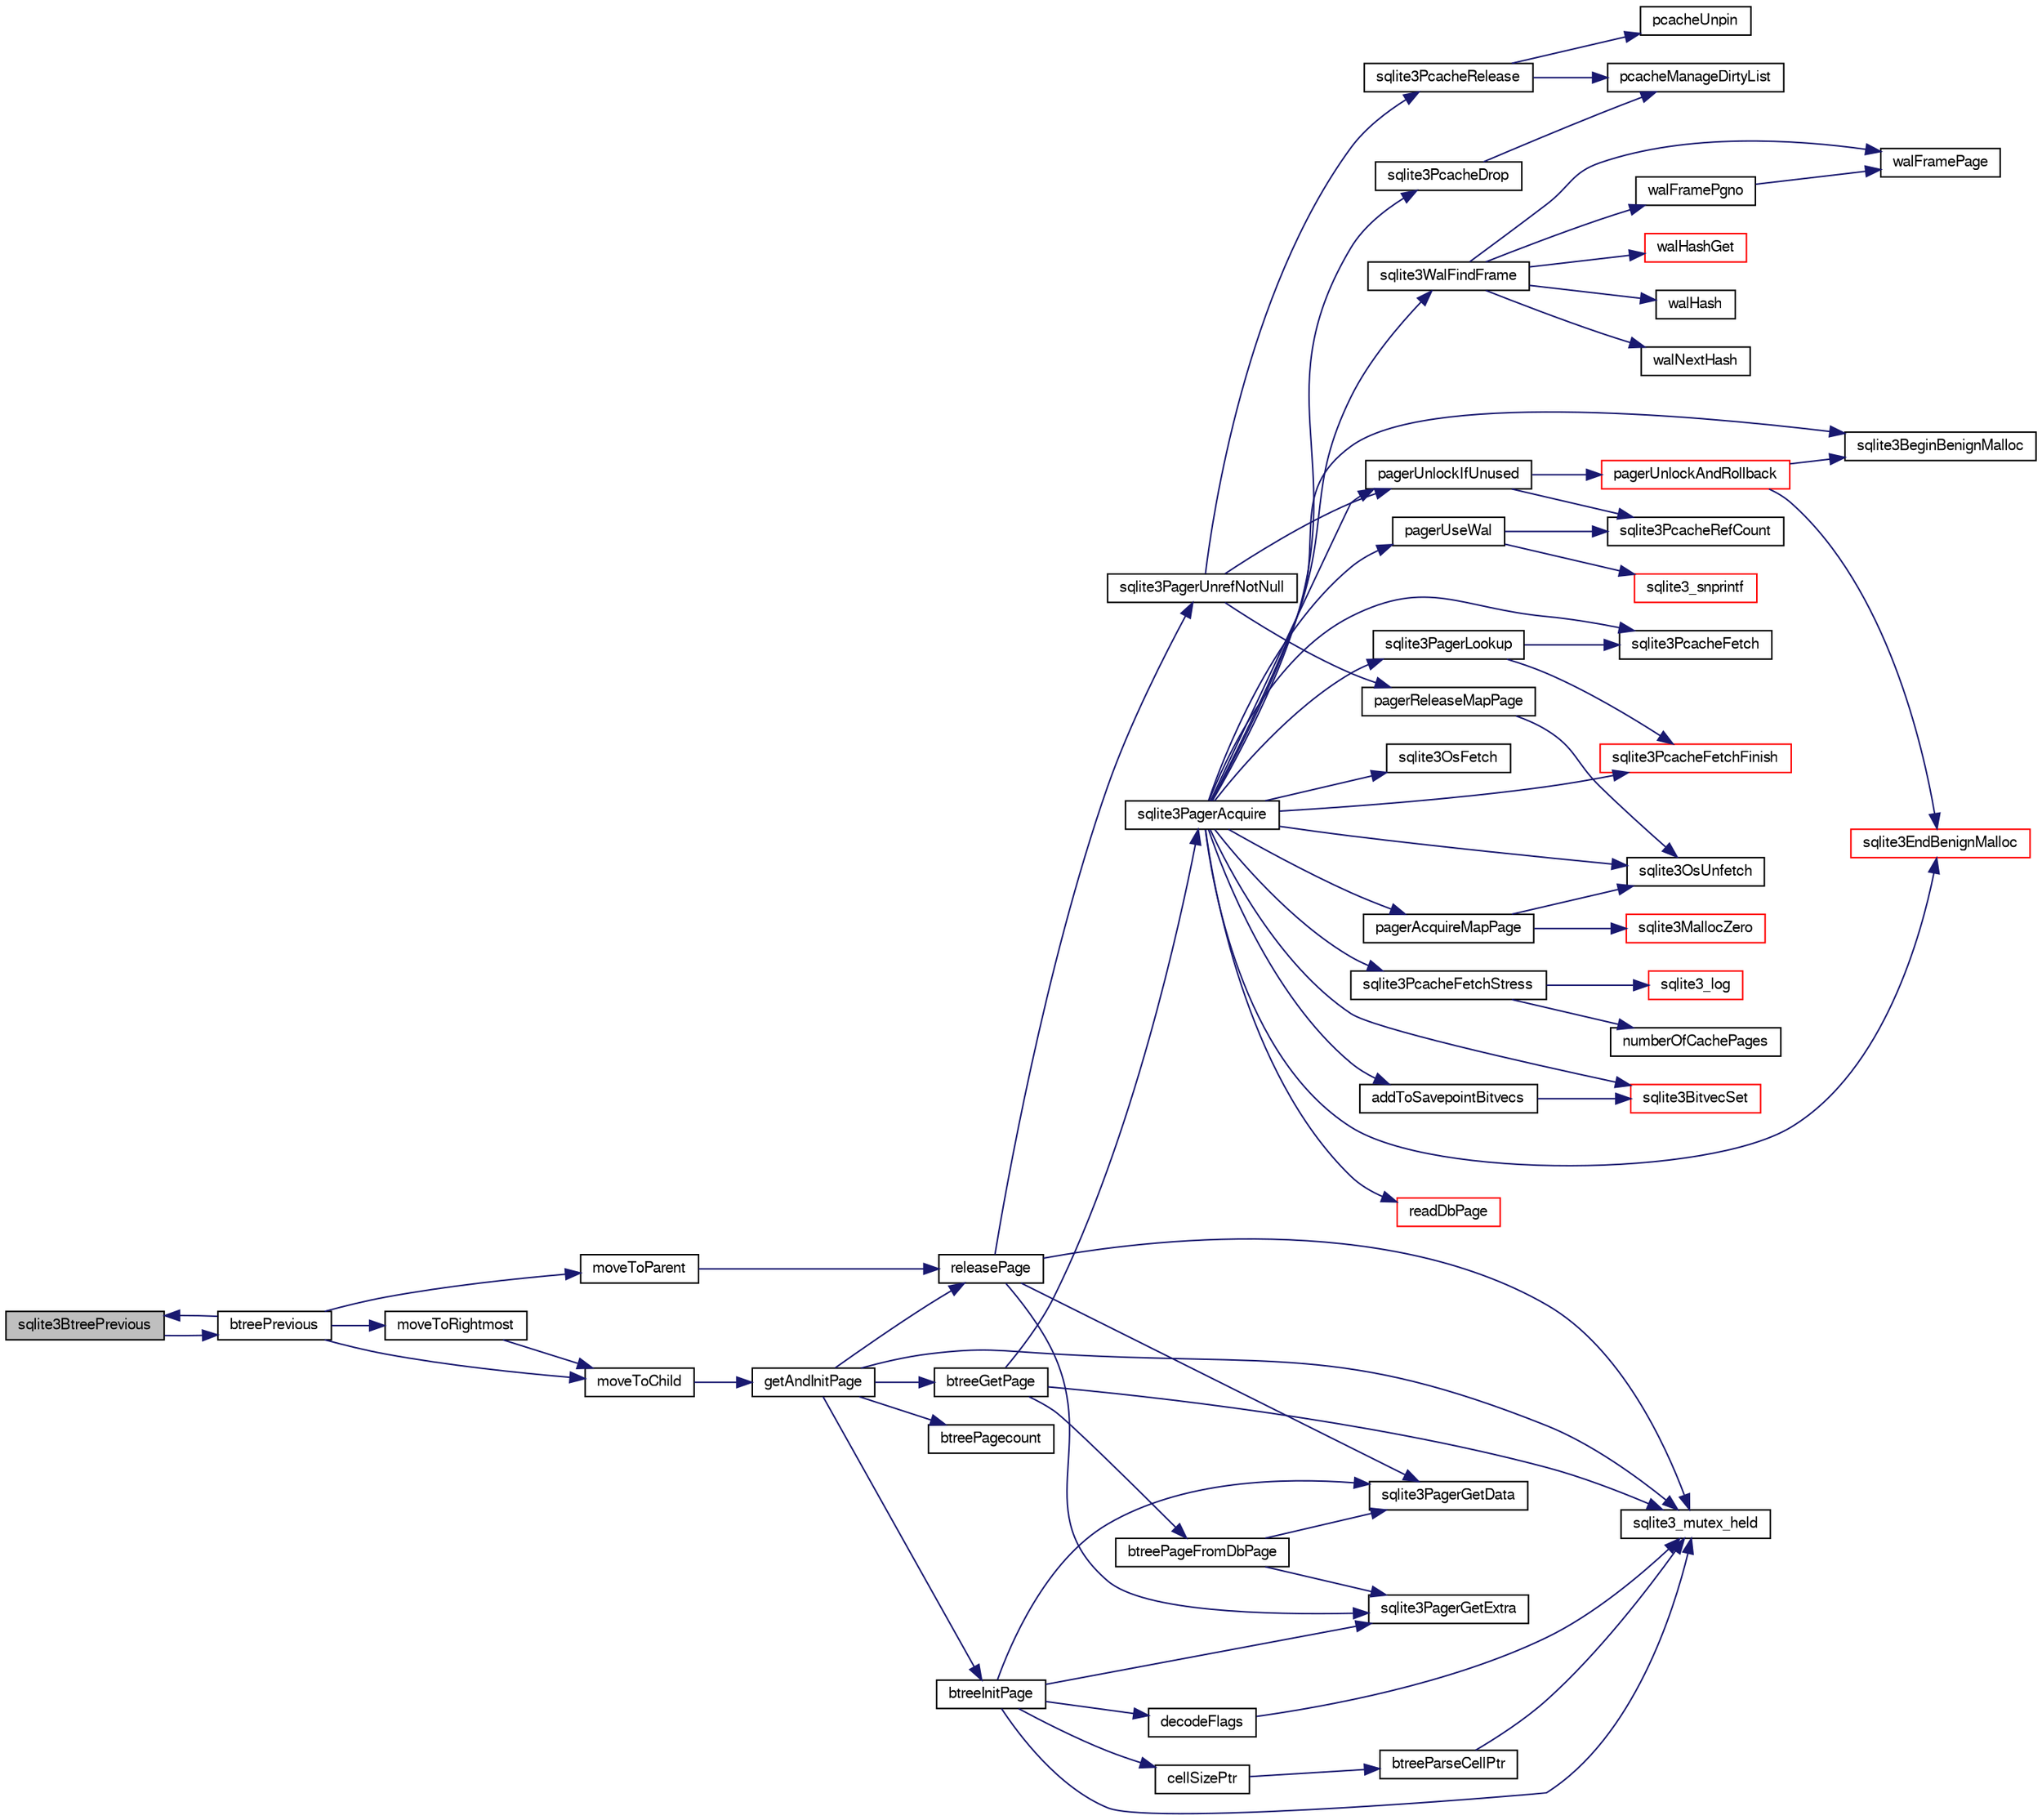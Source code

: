 digraph "sqlite3BtreePrevious"
{
  edge [fontname="FreeSans",fontsize="10",labelfontname="FreeSans",labelfontsize="10"];
  node [fontname="FreeSans",fontsize="10",shape=record];
  rankdir="LR";
  Node462348 [label="sqlite3BtreePrevious",height=0.2,width=0.4,color="black", fillcolor="grey75", style="filled", fontcolor="black"];
  Node462348 -> Node462349 [color="midnightblue",fontsize="10",style="solid",fontname="FreeSans"];
  Node462349 [label="btreePrevious",height=0.2,width=0.4,color="black", fillcolor="white", style="filled",URL="$sqlite3_8c.html#a6b41260c8b5d49d50962296ee829b244"];
  Node462349 -> Node462350 [color="midnightblue",fontsize="10",style="solid",fontname="FreeSans"];
  Node462350 [label="moveToChild",height=0.2,width=0.4,color="black", fillcolor="white", style="filled",URL="$sqlite3_8c.html#a1dbea539dd841af085ba1e1390922237"];
  Node462350 -> Node462351 [color="midnightblue",fontsize="10",style="solid",fontname="FreeSans"];
  Node462351 [label="getAndInitPage",height=0.2,width=0.4,color="black", fillcolor="white", style="filled",URL="$sqlite3_8c.html#ae85122d12808231a8d58459440a405ab"];
  Node462351 -> Node462352 [color="midnightblue",fontsize="10",style="solid",fontname="FreeSans"];
  Node462352 [label="sqlite3_mutex_held",height=0.2,width=0.4,color="black", fillcolor="white", style="filled",URL="$sqlite3_8c.html#acf77da68932b6bc163c5e68547ecc3e7"];
  Node462351 -> Node462353 [color="midnightblue",fontsize="10",style="solid",fontname="FreeSans"];
  Node462353 [label="btreePagecount",height=0.2,width=0.4,color="black", fillcolor="white", style="filled",URL="$sqlite3_8c.html#a9cc4ac11752c088db89d551ec1495a15"];
  Node462351 -> Node462354 [color="midnightblue",fontsize="10",style="solid",fontname="FreeSans"];
  Node462354 [label="btreeGetPage",height=0.2,width=0.4,color="black", fillcolor="white", style="filled",URL="$sqlite3_8c.html#ac59679e30ceb0190614fbd19a7feb6de"];
  Node462354 -> Node462352 [color="midnightblue",fontsize="10",style="solid",fontname="FreeSans"];
  Node462354 -> Node462355 [color="midnightblue",fontsize="10",style="solid",fontname="FreeSans"];
  Node462355 [label="sqlite3PagerAcquire",height=0.2,width=0.4,color="black", fillcolor="white", style="filled",URL="$sqlite3_8c.html#a22a53daafd2bd778cda390312651f994"];
  Node462355 -> Node462356 [color="midnightblue",fontsize="10",style="solid",fontname="FreeSans"];
  Node462356 [label="pagerUseWal",height=0.2,width=0.4,color="black", fillcolor="white", style="filled",URL="$sqlite3_8c.html#a31def80bfe1de9284d635ba190a5eb68"];
  Node462356 -> Node462357 [color="midnightblue",fontsize="10",style="solid",fontname="FreeSans"];
  Node462357 [label="sqlite3PcacheRefCount",height=0.2,width=0.4,color="black", fillcolor="white", style="filled",URL="$sqlite3_8c.html#adee2536d23ec9628e0883ccab03b3429"];
  Node462356 -> Node462358 [color="midnightblue",fontsize="10",style="solid",fontname="FreeSans"];
  Node462358 [label="sqlite3_snprintf",height=0.2,width=0.4,color="red", fillcolor="white", style="filled",URL="$sqlite3_8c.html#aa2695a752e971577f5784122f2013c40"];
  Node462355 -> Node462639 [color="midnightblue",fontsize="10",style="solid",fontname="FreeSans"];
  Node462639 [label="sqlite3WalFindFrame",height=0.2,width=0.4,color="black", fillcolor="white", style="filled",URL="$sqlite3_8c.html#a70d73def3adcc264f500a63178742708"];
  Node462639 -> Node462640 [color="midnightblue",fontsize="10",style="solid",fontname="FreeSans"];
  Node462640 [label="walFramePage",height=0.2,width=0.4,color="black", fillcolor="white", style="filled",URL="$sqlite3_8c.html#a067e7452317d6a1c19674376ae969f1f"];
  Node462639 -> Node462641 [color="midnightblue",fontsize="10",style="solid",fontname="FreeSans"];
  Node462641 [label="walHashGet",height=0.2,width=0.4,color="red", fillcolor="white", style="filled",URL="$sqlite3_8c.html#ae19bbc16575c591b6e0aee0aed2cfaf3"];
  Node462639 -> Node462646 [color="midnightblue",fontsize="10",style="solid",fontname="FreeSans"];
  Node462646 [label="walHash",height=0.2,width=0.4,color="black", fillcolor="white", style="filled",URL="$sqlite3_8c.html#a1d1aa852a3a505567009b451c23af38c"];
  Node462639 -> Node462647 [color="midnightblue",fontsize="10",style="solid",fontname="FreeSans"];
  Node462647 [label="walNextHash",height=0.2,width=0.4,color="black", fillcolor="white", style="filled",URL="$sqlite3_8c.html#a62e11e0d73d30dc749eb23c6d28904c1"];
  Node462639 -> Node462648 [color="midnightblue",fontsize="10",style="solid",fontname="FreeSans"];
  Node462648 [label="walFramePgno",height=0.2,width=0.4,color="black", fillcolor="white", style="filled",URL="$sqlite3_8c.html#a3fd5c9b2449525622e72f95ac5cbf218"];
  Node462648 -> Node462640 [color="midnightblue",fontsize="10",style="solid",fontname="FreeSans"];
  Node462355 -> Node462644 [color="midnightblue",fontsize="10",style="solid",fontname="FreeSans"];
  Node462644 [label="sqlite3OsFetch",height=0.2,width=0.4,color="black", fillcolor="white", style="filled",URL="$sqlite3_8c.html#ab5b9137b375d5d8a8c216a644056cba7"];
  Node462355 -> Node462649 [color="midnightblue",fontsize="10",style="solid",fontname="FreeSans"];
  Node462649 [label="sqlite3PagerLookup",height=0.2,width=0.4,color="black", fillcolor="white", style="filled",URL="$sqlite3_8c.html#a1252ec03814f64eed236cfb21094cafd"];
  Node462649 -> Node462650 [color="midnightblue",fontsize="10",style="solid",fontname="FreeSans"];
  Node462650 [label="sqlite3PcacheFetch",height=0.2,width=0.4,color="black", fillcolor="white", style="filled",URL="$sqlite3_8c.html#a51a10151c5ec2c1c9e6fd615e95a3450"];
  Node462649 -> Node462651 [color="midnightblue",fontsize="10",style="solid",fontname="FreeSans"];
  Node462651 [label="sqlite3PcacheFetchFinish",height=0.2,width=0.4,color="red", fillcolor="white", style="filled",URL="$sqlite3_8c.html#a21f330cb082d63a111f64257e823a4b1"];
  Node462355 -> Node462653 [color="midnightblue",fontsize="10",style="solid",fontname="FreeSans"];
  Node462653 [label="pagerAcquireMapPage",height=0.2,width=0.4,color="black", fillcolor="white", style="filled",URL="$sqlite3_8c.html#affc12640bbd7572ae41f1943f3b8bb3b"];
  Node462653 -> Node462391 [color="midnightblue",fontsize="10",style="solid",fontname="FreeSans"];
  Node462391 [label="sqlite3MallocZero",height=0.2,width=0.4,color="red", fillcolor="white", style="filled",URL="$sqlite3_8c.html#ab3e07a30b9b5471f9f5e8f9cb7229934"];
  Node462653 -> Node462645 [color="midnightblue",fontsize="10",style="solid",fontname="FreeSans"];
  Node462645 [label="sqlite3OsUnfetch",height=0.2,width=0.4,color="black", fillcolor="white", style="filled",URL="$sqlite3_8c.html#abc0da72cb8b8989cf8708b572fe5fef4"];
  Node462355 -> Node462645 [color="midnightblue",fontsize="10",style="solid",fontname="FreeSans"];
  Node462355 -> Node462650 [color="midnightblue",fontsize="10",style="solid",fontname="FreeSans"];
  Node462355 -> Node462654 [color="midnightblue",fontsize="10",style="solid",fontname="FreeSans"];
  Node462654 [label="sqlite3PcacheFetchStress",height=0.2,width=0.4,color="black", fillcolor="white", style="filled",URL="$sqlite3_8c.html#a83644ab4d77e1649ae5336b659edb351"];
  Node462654 -> Node462408 [color="midnightblue",fontsize="10",style="solid",fontname="FreeSans"];
  Node462408 [label="sqlite3_log",height=0.2,width=0.4,color="red", fillcolor="white", style="filled",URL="$sqlite3_8c.html#a298c9699bf9c143662c6b1fec4b2dc3b"];
  Node462654 -> Node462655 [color="midnightblue",fontsize="10",style="solid",fontname="FreeSans"];
  Node462655 [label="numberOfCachePages",height=0.2,width=0.4,color="black", fillcolor="white", style="filled",URL="$sqlite3_8c.html#a0b88ce0be99c4ea2b2098317162fb590"];
  Node462355 -> Node462651 [color="midnightblue",fontsize="10",style="solid",fontname="FreeSans"];
  Node462355 -> Node462432 [color="midnightblue",fontsize="10",style="solid",fontname="FreeSans"];
  Node462432 [label="sqlite3BeginBenignMalloc",height=0.2,width=0.4,color="black", fillcolor="white", style="filled",URL="$sqlite3_8c.html#a3344c0e2b1b6df701a1cb326602fac14"];
  Node462355 -> Node462656 [color="midnightblue",fontsize="10",style="solid",fontname="FreeSans"];
  Node462656 [label="sqlite3BitvecSet",height=0.2,width=0.4,color="red", fillcolor="white", style="filled",URL="$sqlite3_8c.html#a1f3c6d64d5d889e451d6725b1eb458be"];
  Node462355 -> Node462658 [color="midnightblue",fontsize="10",style="solid",fontname="FreeSans"];
  Node462658 [label="addToSavepointBitvecs",height=0.2,width=0.4,color="black", fillcolor="white", style="filled",URL="$sqlite3_8c.html#aa2e9bb02bb6975d83ec875f0792792f0"];
  Node462658 -> Node462656 [color="midnightblue",fontsize="10",style="solid",fontname="FreeSans"];
  Node462355 -> Node462433 [color="midnightblue",fontsize="10",style="solid",fontname="FreeSans"];
  Node462433 [label="sqlite3EndBenignMalloc",height=0.2,width=0.4,color="red", fillcolor="white", style="filled",URL="$sqlite3_8c.html#a4582127cc64d483dc66c7acf9d8d8fbb"];
  Node462355 -> Node462659 [color="midnightblue",fontsize="10",style="solid",fontname="FreeSans"];
  Node462659 [label="readDbPage",height=0.2,width=0.4,color="red", fillcolor="white", style="filled",URL="$sqlite3_8c.html#a1c4cca64dd97dda37d9be9cac94941a0"];
  Node462355 -> Node462662 [color="midnightblue",fontsize="10",style="solid",fontname="FreeSans"];
  Node462662 [label="sqlite3PcacheDrop",height=0.2,width=0.4,color="black", fillcolor="white", style="filled",URL="$sqlite3_8c.html#a78667811e7a2a7e75117cd6ec9cf6486"];
  Node462662 -> Node462663 [color="midnightblue",fontsize="10",style="solid",fontname="FreeSans"];
  Node462663 [label="pcacheManageDirtyList",height=0.2,width=0.4,color="black", fillcolor="white", style="filled",URL="$sqlite3_8c.html#aae9bc2ddff700c30e5f9c80d531d6acc"];
  Node462355 -> Node462664 [color="midnightblue",fontsize="10",style="solid",fontname="FreeSans"];
  Node462664 [label="pagerUnlockIfUnused",height=0.2,width=0.4,color="black", fillcolor="white", style="filled",URL="$sqlite3_8c.html#abf547f4276efb6f10262f7fde1e4d065"];
  Node462664 -> Node462357 [color="midnightblue",fontsize="10",style="solid",fontname="FreeSans"];
  Node462664 -> Node462665 [color="midnightblue",fontsize="10",style="solid",fontname="FreeSans"];
  Node462665 [label="pagerUnlockAndRollback",height=0.2,width=0.4,color="red", fillcolor="white", style="filled",URL="$sqlite3_8c.html#a02d96b7bf62c3b13ba905d168914518c"];
  Node462665 -> Node462432 [color="midnightblue",fontsize="10",style="solid",fontname="FreeSans"];
  Node462665 -> Node462433 [color="midnightblue",fontsize="10",style="solid",fontname="FreeSans"];
  Node462354 -> Node462769 [color="midnightblue",fontsize="10",style="solid",fontname="FreeSans"];
  Node462769 [label="btreePageFromDbPage",height=0.2,width=0.4,color="black", fillcolor="white", style="filled",URL="$sqlite3_8c.html#a148c0bf09d4ef14a49e0e7a2c0506c80"];
  Node462769 -> Node462736 [color="midnightblue",fontsize="10",style="solid",fontname="FreeSans"];
  Node462736 [label="sqlite3PagerGetExtra",height=0.2,width=0.4,color="black", fillcolor="white", style="filled",URL="$sqlite3_8c.html#a48e879a6d20f06f27390973ab8d59bd7"];
  Node462769 -> Node462735 [color="midnightblue",fontsize="10",style="solid",fontname="FreeSans"];
  Node462735 [label="sqlite3PagerGetData",height=0.2,width=0.4,color="black", fillcolor="white", style="filled",URL="$sqlite3_8c.html#a9dd340e56fb4b7fad4df339595b8d8a2"];
  Node462351 -> Node462770 [color="midnightblue",fontsize="10",style="solid",fontname="FreeSans"];
  Node462770 [label="btreeInitPage",height=0.2,width=0.4,color="black", fillcolor="white", style="filled",URL="$sqlite3_8c.html#a3fbef3abda22e9a3f72c2873ec0b26a3"];
  Node462770 -> Node462352 [color="midnightblue",fontsize="10",style="solid",fontname="FreeSans"];
  Node462770 -> Node462736 [color="midnightblue",fontsize="10",style="solid",fontname="FreeSans"];
  Node462770 -> Node462735 [color="midnightblue",fontsize="10",style="solid",fontname="FreeSans"];
  Node462770 -> Node462771 [color="midnightblue",fontsize="10",style="solid",fontname="FreeSans"];
  Node462771 [label="decodeFlags",height=0.2,width=0.4,color="black", fillcolor="white", style="filled",URL="$sqlite3_8c.html#acb168e46383706f31cefd555da235eae"];
  Node462771 -> Node462352 [color="midnightblue",fontsize="10",style="solid",fontname="FreeSans"];
  Node462770 -> Node462772 [color="midnightblue",fontsize="10",style="solid",fontname="FreeSans"];
  Node462772 [label="cellSizePtr",height=0.2,width=0.4,color="black", fillcolor="white", style="filled",URL="$sqlite3_8c.html#a6c95c9aac1c8a00490e36674f43e76ec"];
  Node462772 -> Node462773 [color="midnightblue",fontsize="10",style="solid",fontname="FreeSans"];
  Node462773 [label="btreeParseCellPtr",height=0.2,width=0.4,color="black", fillcolor="white", style="filled",URL="$sqlite3_8c.html#a1eba22ca0ddf563de0b29c64551c759f"];
  Node462773 -> Node462352 [color="midnightblue",fontsize="10",style="solid",fontname="FreeSans"];
  Node462351 -> Node462774 [color="midnightblue",fontsize="10",style="solid",fontname="FreeSans"];
  Node462774 [label="releasePage",height=0.2,width=0.4,color="black", fillcolor="white", style="filled",URL="$sqlite3_8c.html#a92c6fb14f9bcf117440c35116c26d6c4"];
  Node462774 -> Node462736 [color="midnightblue",fontsize="10",style="solid",fontname="FreeSans"];
  Node462774 -> Node462735 [color="midnightblue",fontsize="10",style="solid",fontname="FreeSans"];
  Node462774 -> Node462352 [color="midnightblue",fontsize="10",style="solid",fontname="FreeSans"];
  Node462774 -> Node462678 [color="midnightblue",fontsize="10",style="solid",fontname="FreeSans"];
  Node462678 [label="sqlite3PagerUnrefNotNull",height=0.2,width=0.4,color="black", fillcolor="white", style="filled",URL="$sqlite3_8c.html#a4b314f96f09f5c68c94672e420e31ab9"];
  Node462678 -> Node462679 [color="midnightblue",fontsize="10",style="solid",fontname="FreeSans"];
  Node462679 [label="pagerReleaseMapPage",height=0.2,width=0.4,color="black", fillcolor="white", style="filled",URL="$sqlite3_8c.html#aefa288f9febba49488ab634f8b0d5f6d"];
  Node462679 -> Node462645 [color="midnightblue",fontsize="10",style="solid",fontname="FreeSans"];
  Node462678 -> Node462680 [color="midnightblue",fontsize="10",style="solid",fontname="FreeSans"];
  Node462680 [label="sqlite3PcacheRelease",height=0.2,width=0.4,color="black", fillcolor="white", style="filled",URL="$sqlite3_8c.html#ad07fc7a8130ad1e77861f345084b1b83"];
  Node462680 -> Node462681 [color="midnightblue",fontsize="10",style="solid",fontname="FreeSans"];
  Node462681 [label="pcacheUnpin",height=0.2,width=0.4,color="black", fillcolor="white", style="filled",URL="$sqlite3_8c.html#a76530dde0f26366c0614d713daf9859c"];
  Node462680 -> Node462663 [color="midnightblue",fontsize="10",style="solid",fontname="FreeSans"];
  Node462678 -> Node462664 [color="midnightblue",fontsize="10",style="solid",fontname="FreeSans"];
  Node462349 -> Node462775 [color="midnightblue",fontsize="10",style="solid",fontname="FreeSans"];
  Node462775 [label="moveToRightmost",height=0.2,width=0.4,color="black", fillcolor="white", style="filled",URL="$sqlite3_8c.html#a0f818654466695149ef54b1cdc16887d"];
  Node462775 -> Node462350 [color="midnightblue",fontsize="10",style="solid",fontname="FreeSans"];
  Node462349 -> Node462776 [color="midnightblue",fontsize="10",style="solid",fontname="FreeSans"];
  Node462776 [label="moveToParent",height=0.2,width=0.4,color="black", fillcolor="white", style="filled",URL="$sqlite3_8c.html#a6d71d2659481a7b7866f9445a62ec248"];
  Node462776 -> Node462774 [color="midnightblue",fontsize="10",style="solid",fontname="FreeSans"];
  Node462349 -> Node462348 [color="midnightblue",fontsize="10",style="solid",fontname="FreeSans"];
}
